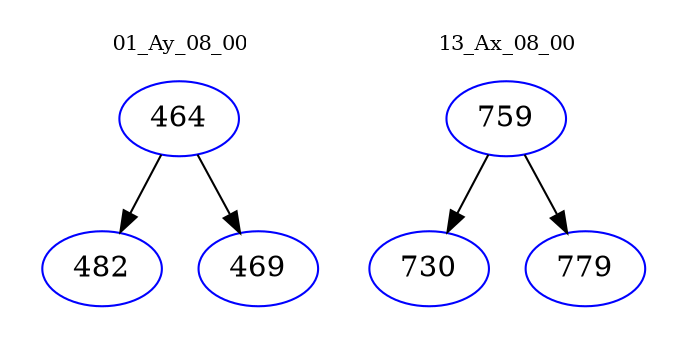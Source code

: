 digraph{
subgraph cluster_0 {
color = white
label = "01_Ay_08_00";
fontsize=10;
T0_464 [label="464", color="blue"]
T0_464 -> T0_482 [color="black"]
T0_482 [label="482", color="blue"]
T0_464 -> T0_469 [color="black"]
T0_469 [label="469", color="blue"]
}
subgraph cluster_1 {
color = white
label = "13_Ax_08_00";
fontsize=10;
T1_759 [label="759", color="blue"]
T1_759 -> T1_730 [color="black"]
T1_730 [label="730", color="blue"]
T1_759 -> T1_779 [color="black"]
T1_779 [label="779", color="blue"]
}
}
